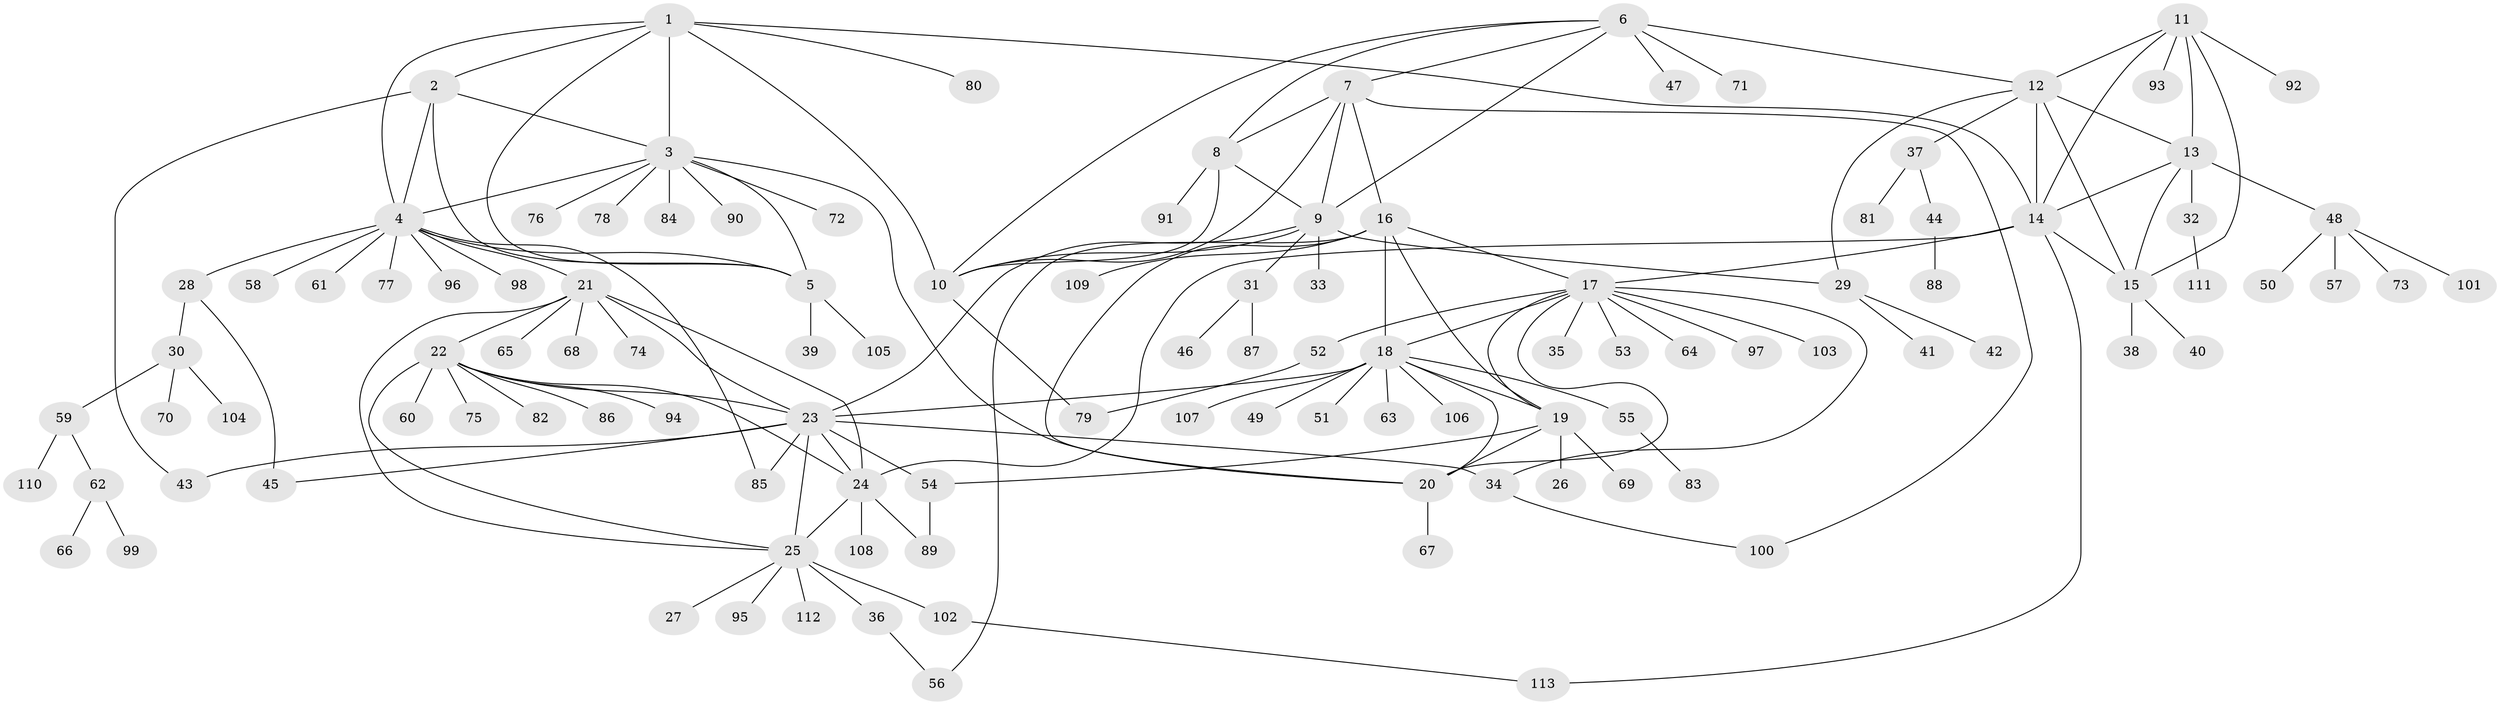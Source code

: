 // coarse degree distribution, {5: 0.05, 10: 0.0375, 3: 0.0625, 11: 0.0375, 7: 0.025, 6: 0.05, 8: 0.0375, 1: 0.525, 4: 0.025, 2: 0.15}
// Generated by graph-tools (version 1.1) at 2025/52/03/04/25 22:52:14]
// undirected, 113 vertices, 159 edges
graph export_dot {
  node [color=gray90,style=filled];
  1;
  2;
  3;
  4;
  5;
  6;
  7;
  8;
  9;
  10;
  11;
  12;
  13;
  14;
  15;
  16;
  17;
  18;
  19;
  20;
  21;
  22;
  23;
  24;
  25;
  26;
  27;
  28;
  29;
  30;
  31;
  32;
  33;
  34;
  35;
  36;
  37;
  38;
  39;
  40;
  41;
  42;
  43;
  44;
  45;
  46;
  47;
  48;
  49;
  50;
  51;
  52;
  53;
  54;
  55;
  56;
  57;
  58;
  59;
  60;
  61;
  62;
  63;
  64;
  65;
  66;
  67;
  68;
  69;
  70;
  71;
  72;
  73;
  74;
  75;
  76;
  77;
  78;
  79;
  80;
  81;
  82;
  83;
  84;
  85;
  86;
  87;
  88;
  89;
  90;
  91;
  92;
  93;
  94;
  95;
  96;
  97;
  98;
  99;
  100;
  101;
  102;
  103;
  104;
  105;
  106;
  107;
  108;
  109;
  110;
  111;
  112;
  113;
  1 -- 2;
  1 -- 3;
  1 -- 4;
  1 -- 5;
  1 -- 10;
  1 -- 14;
  1 -- 80;
  2 -- 3;
  2 -- 4;
  2 -- 5;
  2 -- 43;
  3 -- 4;
  3 -- 5;
  3 -- 20;
  3 -- 72;
  3 -- 76;
  3 -- 78;
  3 -- 84;
  3 -- 90;
  4 -- 5;
  4 -- 21;
  4 -- 28;
  4 -- 58;
  4 -- 61;
  4 -- 77;
  4 -- 85;
  4 -- 96;
  4 -- 98;
  5 -- 39;
  5 -- 105;
  6 -- 7;
  6 -- 8;
  6 -- 9;
  6 -- 10;
  6 -- 12;
  6 -- 47;
  6 -- 71;
  7 -- 8;
  7 -- 9;
  7 -- 10;
  7 -- 16;
  7 -- 100;
  8 -- 9;
  8 -- 10;
  8 -- 91;
  9 -- 10;
  9 -- 23;
  9 -- 29;
  9 -- 31;
  9 -- 33;
  10 -- 79;
  11 -- 12;
  11 -- 13;
  11 -- 14;
  11 -- 15;
  11 -- 92;
  11 -- 93;
  12 -- 13;
  12 -- 14;
  12 -- 15;
  12 -- 29;
  12 -- 37;
  13 -- 14;
  13 -- 15;
  13 -- 32;
  13 -- 48;
  14 -- 15;
  14 -- 17;
  14 -- 24;
  14 -- 113;
  15 -- 38;
  15 -- 40;
  16 -- 17;
  16 -- 18;
  16 -- 19;
  16 -- 20;
  16 -- 56;
  16 -- 109;
  17 -- 18;
  17 -- 19;
  17 -- 20;
  17 -- 34;
  17 -- 35;
  17 -- 52;
  17 -- 53;
  17 -- 64;
  17 -- 97;
  17 -- 103;
  18 -- 19;
  18 -- 20;
  18 -- 23;
  18 -- 49;
  18 -- 51;
  18 -- 55;
  18 -- 63;
  18 -- 106;
  18 -- 107;
  19 -- 20;
  19 -- 26;
  19 -- 54;
  19 -- 69;
  20 -- 67;
  21 -- 22;
  21 -- 23;
  21 -- 24;
  21 -- 25;
  21 -- 65;
  21 -- 68;
  21 -- 74;
  22 -- 23;
  22 -- 24;
  22 -- 25;
  22 -- 60;
  22 -- 75;
  22 -- 82;
  22 -- 86;
  22 -- 94;
  23 -- 24;
  23 -- 25;
  23 -- 34;
  23 -- 43;
  23 -- 45;
  23 -- 54;
  23 -- 85;
  24 -- 25;
  24 -- 89;
  24 -- 108;
  25 -- 27;
  25 -- 36;
  25 -- 95;
  25 -- 102;
  25 -- 112;
  28 -- 30;
  28 -- 45;
  29 -- 41;
  29 -- 42;
  30 -- 59;
  30 -- 70;
  30 -- 104;
  31 -- 46;
  31 -- 87;
  32 -- 111;
  34 -- 100;
  36 -- 56;
  37 -- 44;
  37 -- 81;
  44 -- 88;
  48 -- 50;
  48 -- 57;
  48 -- 73;
  48 -- 101;
  52 -- 79;
  54 -- 89;
  55 -- 83;
  59 -- 62;
  59 -- 110;
  62 -- 66;
  62 -- 99;
  102 -- 113;
}
